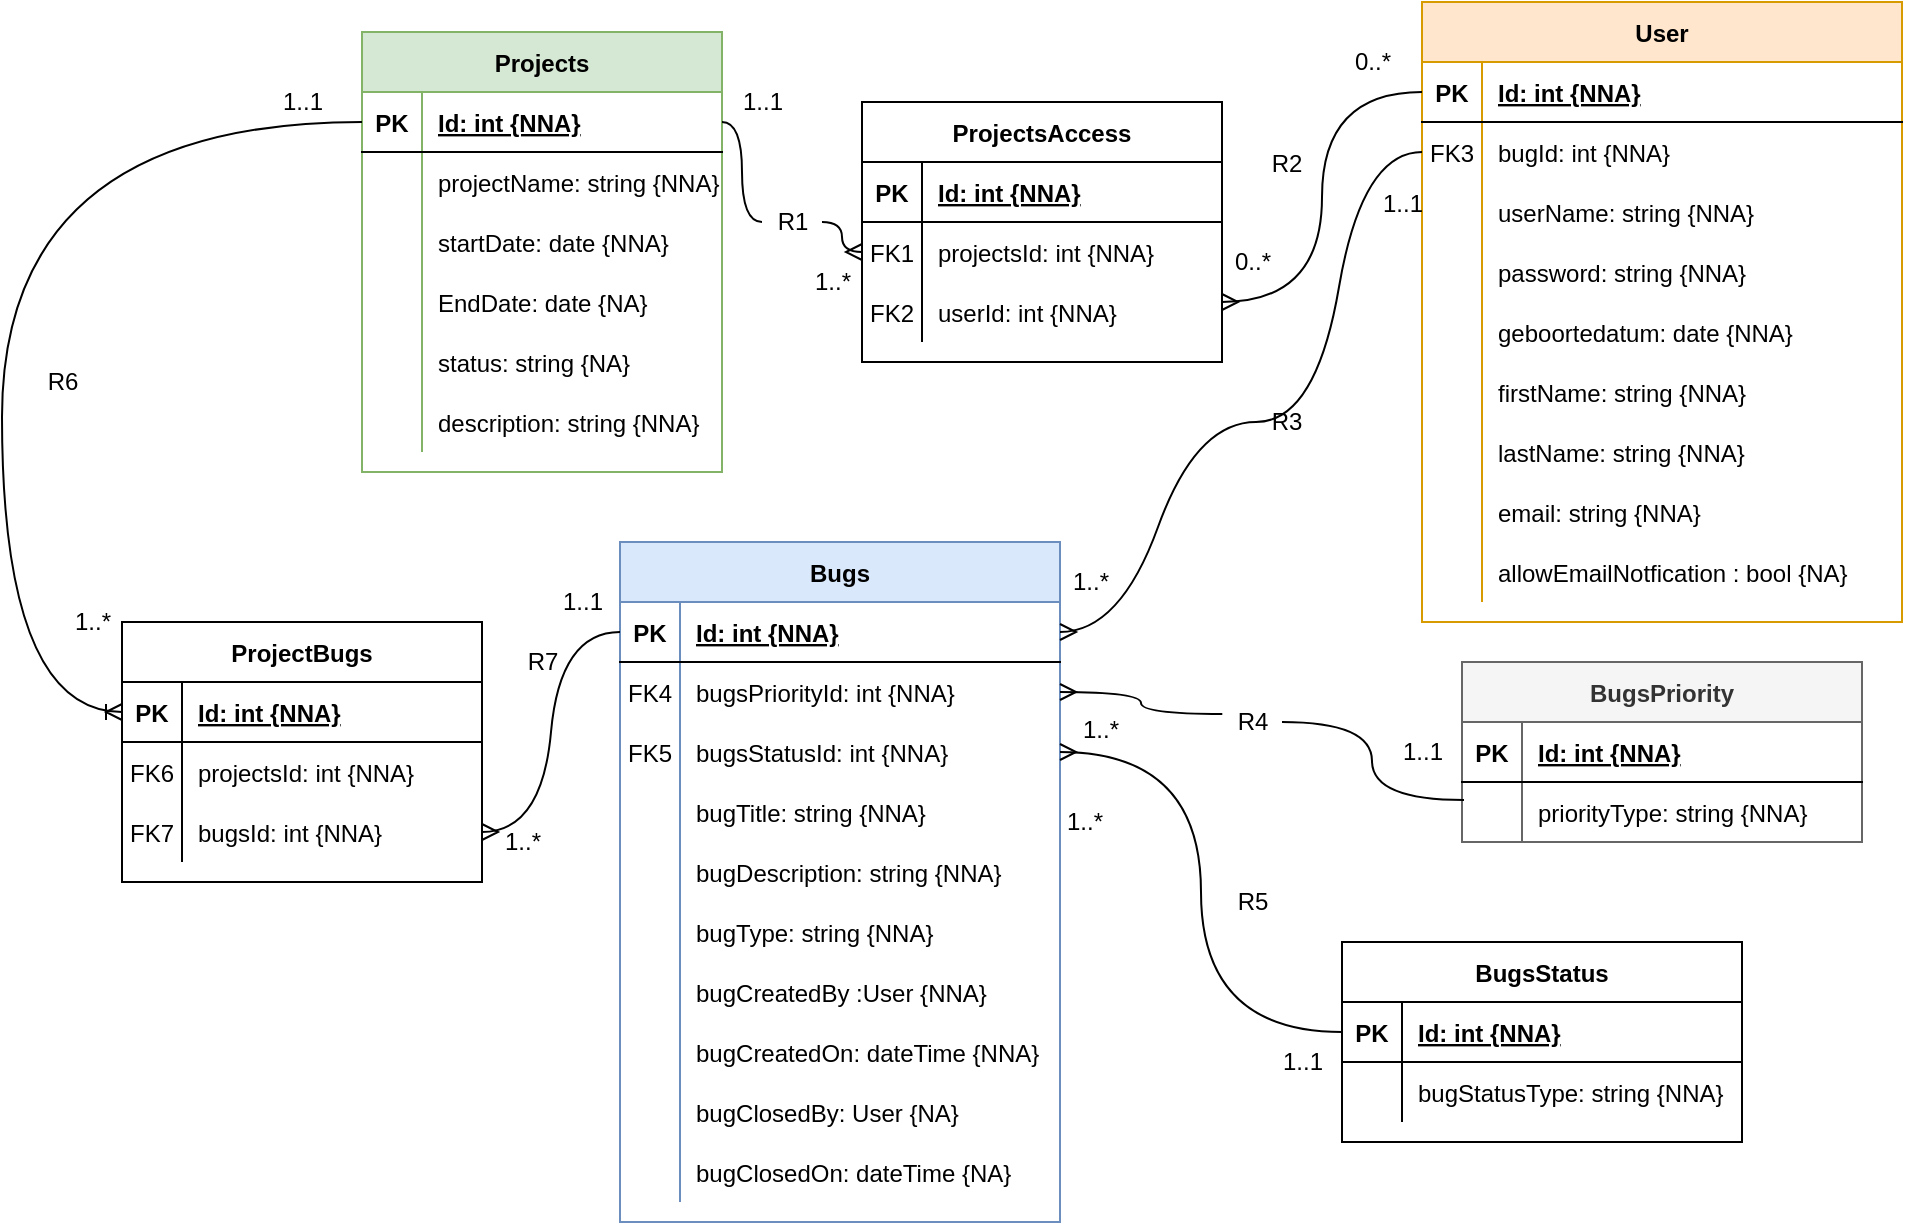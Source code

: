 <mxfile version="15.8.7" type="device"><diagram id="sYrJdFSdRzP28XP1w5QS" name="Page-1"><mxGraphModel dx="1295" dy="350" grid="1" gridSize="10" guides="1" tooltips="1" connect="1" arrows="1" fold="1" page="1" pageScale="1" pageWidth="827" pageHeight="1169" math="0" shadow="0"><root><mxCell id="0"/><mxCell id="1" parent="0"/><mxCell id="Xd3c6VwAZwD3uhumXCJo-1" value="Bugs" style="shape=table;startSize=30;container=1;collapsible=1;childLayout=tableLayout;fixedRows=1;rowLines=0;fontStyle=1;align=center;resizeLast=1;fillColor=#dae8fc;strokeColor=#6c8ebf;" parent="1" vertex="1"><mxGeometry x="159" y="510" width="220" height="340" as="geometry"/></mxCell><mxCell id="Xd3c6VwAZwD3uhumXCJo-2" value="" style="shape=partialRectangle;collapsible=0;dropTarget=0;pointerEvents=0;fillColor=none;top=0;left=0;bottom=1;right=0;points=[[0,0.5],[1,0.5]];portConstraint=eastwest;" parent="Xd3c6VwAZwD3uhumXCJo-1" vertex="1"><mxGeometry y="30" width="220" height="30" as="geometry"/></mxCell><mxCell id="Xd3c6VwAZwD3uhumXCJo-3" value="PK" style="shape=partialRectangle;connectable=0;fillColor=none;top=0;left=0;bottom=0;right=0;fontStyle=1;overflow=hidden;" parent="Xd3c6VwAZwD3uhumXCJo-2" vertex="1"><mxGeometry width="30" height="30" as="geometry"><mxRectangle width="30" height="30" as="alternateBounds"/></mxGeometry></mxCell><mxCell id="Xd3c6VwAZwD3uhumXCJo-4" value="Id: int {NNA}" style="shape=partialRectangle;connectable=0;fillColor=none;top=0;left=0;bottom=0;right=0;align=left;spacingLeft=6;fontStyle=5;overflow=hidden;" parent="Xd3c6VwAZwD3uhumXCJo-2" vertex="1"><mxGeometry x="30" width="190" height="30" as="geometry"><mxRectangle width="190" height="30" as="alternateBounds"/></mxGeometry></mxCell><mxCell id="Xd3c6VwAZwD3uhumXCJo-189" value="" style="shape=partialRectangle;collapsible=0;dropTarget=0;pointerEvents=0;fillColor=none;top=0;left=0;bottom=0;right=0;points=[[0,0.5],[1,0.5]];portConstraint=eastwest;" parent="Xd3c6VwAZwD3uhumXCJo-1" vertex="1"><mxGeometry y="60" width="220" height="30" as="geometry"/></mxCell><mxCell id="Xd3c6VwAZwD3uhumXCJo-190" value="FK4" style="shape=partialRectangle;connectable=0;fillColor=none;top=0;left=0;bottom=0;right=0;fontStyle=0;overflow=hidden;" parent="Xd3c6VwAZwD3uhumXCJo-189" vertex="1"><mxGeometry width="30" height="30" as="geometry"><mxRectangle width="30" height="30" as="alternateBounds"/></mxGeometry></mxCell><mxCell id="Xd3c6VwAZwD3uhumXCJo-191" value="bugsPriorityId: int {NNA}" style="shape=partialRectangle;connectable=0;fillColor=none;top=0;left=0;bottom=0;right=0;align=left;spacingLeft=6;fontStyle=0;overflow=hidden;" parent="Xd3c6VwAZwD3uhumXCJo-189" vertex="1"><mxGeometry x="30" width="190" height="30" as="geometry"><mxRectangle width="190" height="30" as="alternateBounds"/></mxGeometry></mxCell><mxCell id="Xd3c6VwAZwD3uhumXCJo-192" value="" style="shape=partialRectangle;collapsible=0;dropTarget=0;pointerEvents=0;fillColor=none;top=0;left=0;bottom=0;right=0;points=[[0,0.5],[1,0.5]];portConstraint=eastwest;" parent="Xd3c6VwAZwD3uhumXCJo-1" vertex="1"><mxGeometry y="90" width="220" height="30" as="geometry"/></mxCell><mxCell id="Xd3c6VwAZwD3uhumXCJo-193" value="FK5" style="shape=partialRectangle;connectable=0;fillColor=none;top=0;left=0;bottom=0;right=0;fontStyle=0;overflow=hidden;" parent="Xd3c6VwAZwD3uhumXCJo-192" vertex="1"><mxGeometry width="30" height="30" as="geometry"><mxRectangle width="30" height="30" as="alternateBounds"/></mxGeometry></mxCell><mxCell id="Xd3c6VwAZwD3uhumXCJo-194" value="bugsStatusId: int {NNA}" style="shape=partialRectangle;connectable=0;fillColor=none;top=0;left=0;bottom=0;right=0;align=left;spacingLeft=6;fontStyle=0;overflow=hidden;" parent="Xd3c6VwAZwD3uhumXCJo-192" vertex="1"><mxGeometry x="30" width="190" height="30" as="geometry"><mxRectangle width="190" height="30" as="alternateBounds"/></mxGeometry></mxCell><mxCell id="-JBkLrPbCirxYY0DL5yA-2" value="" style="shape=partialRectangle;collapsible=0;dropTarget=0;pointerEvents=0;fillColor=none;top=0;left=0;bottom=0;right=0;points=[[0,0.5],[1,0.5]];portConstraint=eastwest;" parent="Xd3c6VwAZwD3uhumXCJo-1" vertex="1"><mxGeometry y="120" width="220" height="30" as="geometry"/></mxCell><mxCell id="-JBkLrPbCirxYY0DL5yA-3" value="" style="shape=partialRectangle;connectable=0;fillColor=none;top=0;left=0;bottom=0;right=0;editable=1;overflow=hidden;" parent="-JBkLrPbCirxYY0DL5yA-2" vertex="1"><mxGeometry width="30" height="30" as="geometry"><mxRectangle width="30" height="30" as="alternateBounds"/></mxGeometry></mxCell><mxCell id="-JBkLrPbCirxYY0DL5yA-4" value="bugTitle: string {NNA}" style="shape=partialRectangle;connectable=0;fillColor=none;top=0;left=0;bottom=0;right=0;align=left;spacingLeft=6;overflow=hidden;" parent="-JBkLrPbCirxYY0DL5yA-2" vertex="1"><mxGeometry x="30" width="190" height="30" as="geometry"><mxRectangle width="190" height="30" as="alternateBounds"/></mxGeometry></mxCell><mxCell id="Xd3c6VwAZwD3uhumXCJo-137" value="" style="shape=partialRectangle;collapsible=0;dropTarget=0;pointerEvents=0;fillColor=none;top=0;left=0;bottom=0;right=0;points=[[0,0.5],[1,0.5]];portConstraint=eastwest;" parent="Xd3c6VwAZwD3uhumXCJo-1" vertex="1"><mxGeometry y="150" width="220" height="30" as="geometry"/></mxCell><mxCell id="Xd3c6VwAZwD3uhumXCJo-138" value="" style="shape=partialRectangle;connectable=0;fillColor=none;top=0;left=0;bottom=0;right=0;editable=1;overflow=hidden;" parent="Xd3c6VwAZwD3uhumXCJo-137" vertex="1"><mxGeometry width="30" height="30" as="geometry"><mxRectangle width="30" height="30" as="alternateBounds"/></mxGeometry></mxCell><mxCell id="Xd3c6VwAZwD3uhumXCJo-139" value="bugDescription: string {NNA}" style="shape=partialRectangle;connectable=0;fillColor=none;top=0;left=0;bottom=0;right=0;align=left;spacingLeft=6;overflow=hidden;" parent="Xd3c6VwAZwD3uhumXCJo-137" vertex="1"><mxGeometry x="30" width="190" height="30" as="geometry"><mxRectangle width="190" height="30" as="alternateBounds"/></mxGeometry></mxCell><mxCell id="Xd3c6VwAZwD3uhumXCJo-8" value="" style="shape=partialRectangle;collapsible=0;dropTarget=0;pointerEvents=0;fillColor=none;top=0;left=0;bottom=0;right=0;points=[[0,0.5],[1,0.5]];portConstraint=eastwest;" parent="Xd3c6VwAZwD3uhumXCJo-1" vertex="1"><mxGeometry y="180" width="220" height="30" as="geometry"/></mxCell><mxCell id="Xd3c6VwAZwD3uhumXCJo-9" value="" style="shape=partialRectangle;connectable=0;fillColor=none;top=0;left=0;bottom=0;right=0;editable=1;overflow=hidden;" parent="Xd3c6VwAZwD3uhumXCJo-8" vertex="1"><mxGeometry width="30" height="30" as="geometry"><mxRectangle width="30" height="30" as="alternateBounds"/></mxGeometry></mxCell><mxCell id="Xd3c6VwAZwD3uhumXCJo-10" value="bugType: string {NNA}" style="shape=partialRectangle;connectable=0;fillColor=none;top=0;left=0;bottom=0;right=0;align=left;spacingLeft=6;overflow=hidden;" parent="Xd3c6VwAZwD3uhumXCJo-8" vertex="1"><mxGeometry x="30" width="190" height="30" as="geometry"><mxRectangle width="190" height="30" as="alternateBounds"/></mxGeometry></mxCell><mxCell id="Xd3c6VwAZwD3uhumXCJo-11" value="" style="shape=partialRectangle;collapsible=0;dropTarget=0;pointerEvents=0;fillColor=none;top=0;left=0;bottom=0;right=0;points=[[0,0.5],[1,0.5]];portConstraint=eastwest;" parent="Xd3c6VwAZwD3uhumXCJo-1" vertex="1"><mxGeometry y="210" width="220" height="30" as="geometry"/></mxCell><mxCell id="Xd3c6VwAZwD3uhumXCJo-12" value="" style="shape=partialRectangle;connectable=0;fillColor=none;top=0;left=0;bottom=0;right=0;editable=1;overflow=hidden;" parent="Xd3c6VwAZwD3uhumXCJo-11" vertex="1"><mxGeometry width="30" height="30" as="geometry"><mxRectangle width="30" height="30" as="alternateBounds"/></mxGeometry></mxCell><mxCell id="Xd3c6VwAZwD3uhumXCJo-13" value="bugCreatedBy :User {NNA}" style="shape=partialRectangle;connectable=0;fillColor=none;top=0;left=0;bottom=0;right=0;align=left;spacingLeft=6;overflow=hidden;" parent="Xd3c6VwAZwD3uhumXCJo-11" vertex="1"><mxGeometry x="30" width="190" height="30" as="geometry"><mxRectangle width="190" height="30" as="alternateBounds"/></mxGeometry></mxCell><mxCell id="-JBkLrPbCirxYY0DL5yA-50" value="" style="shape=partialRectangle;collapsible=0;dropTarget=0;pointerEvents=0;fillColor=none;top=0;left=0;bottom=0;right=0;points=[[0,0.5],[1,0.5]];portConstraint=eastwest;" parent="Xd3c6VwAZwD3uhumXCJo-1" vertex="1"><mxGeometry y="240" width="220" height="30" as="geometry"/></mxCell><mxCell id="-JBkLrPbCirxYY0DL5yA-51" value="" style="shape=partialRectangle;connectable=0;fillColor=none;top=0;left=0;bottom=0;right=0;editable=1;overflow=hidden;" parent="-JBkLrPbCirxYY0DL5yA-50" vertex="1"><mxGeometry width="30" height="30" as="geometry"><mxRectangle width="30" height="30" as="alternateBounds"/></mxGeometry></mxCell><mxCell id="-JBkLrPbCirxYY0DL5yA-52" value="bugCreatedOn: dateTime {NNA}" style="shape=partialRectangle;connectable=0;fillColor=none;top=0;left=0;bottom=0;right=0;align=left;spacingLeft=6;overflow=hidden;" parent="-JBkLrPbCirxYY0DL5yA-50" vertex="1"><mxGeometry x="30" width="190" height="30" as="geometry"><mxRectangle width="190" height="30" as="alternateBounds"/></mxGeometry></mxCell><mxCell id="Xd3c6VwAZwD3uhumXCJo-33" value="" style="shape=partialRectangle;collapsible=0;dropTarget=0;pointerEvents=0;fillColor=none;top=0;left=0;bottom=0;right=0;points=[[0,0.5],[1,0.5]];portConstraint=eastwest;" parent="Xd3c6VwAZwD3uhumXCJo-1" vertex="1"><mxGeometry y="270" width="220" height="30" as="geometry"/></mxCell><mxCell id="Xd3c6VwAZwD3uhumXCJo-34" value="" style="shape=partialRectangle;connectable=0;fillColor=none;top=0;left=0;bottom=0;right=0;editable=1;overflow=hidden;" parent="Xd3c6VwAZwD3uhumXCJo-33" vertex="1"><mxGeometry width="30" height="30" as="geometry"><mxRectangle width="30" height="30" as="alternateBounds"/></mxGeometry></mxCell><mxCell id="Xd3c6VwAZwD3uhumXCJo-35" value="bugClosedBy: User {NA}" style="shape=partialRectangle;connectable=0;fillColor=none;top=0;left=0;bottom=0;right=0;align=left;spacingLeft=6;overflow=hidden;" parent="Xd3c6VwAZwD3uhumXCJo-33" vertex="1"><mxGeometry x="30" width="190" height="30" as="geometry"><mxRectangle width="190" height="30" as="alternateBounds"/></mxGeometry></mxCell><mxCell id="Xd3c6VwAZwD3uhumXCJo-36" value="" style="shape=partialRectangle;collapsible=0;dropTarget=0;pointerEvents=0;fillColor=none;top=0;left=0;bottom=0;right=0;points=[[0,0.5],[1,0.5]];portConstraint=eastwest;" parent="Xd3c6VwAZwD3uhumXCJo-1" vertex="1"><mxGeometry y="300" width="220" height="30" as="geometry"/></mxCell><mxCell id="Xd3c6VwAZwD3uhumXCJo-37" value="" style="shape=partialRectangle;connectable=0;fillColor=none;top=0;left=0;bottom=0;right=0;editable=1;overflow=hidden;" parent="Xd3c6VwAZwD3uhumXCJo-36" vertex="1"><mxGeometry width="30" height="30" as="geometry"><mxRectangle width="30" height="30" as="alternateBounds"/></mxGeometry></mxCell><mxCell id="Xd3c6VwAZwD3uhumXCJo-38" value="bugClosedOn: dateTime {NA}" style="shape=partialRectangle;connectable=0;fillColor=none;top=0;left=0;bottom=0;right=0;align=left;spacingLeft=6;overflow=hidden;" parent="Xd3c6VwAZwD3uhumXCJo-36" vertex="1"><mxGeometry x="30" width="190" height="30" as="geometry"><mxRectangle width="190" height="30" as="alternateBounds"/></mxGeometry></mxCell><mxCell id="Xd3c6VwAZwD3uhumXCJo-14" value="BugsPriority" style="shape=table;startSize=30;container=1;collapsible=1;childLayout=tableLayout;fixedRows=1;rowLines=0;fontStyle=1;align=center;resizeLast=1;fillColor=#f5f5f5;fontColor=#333333;strokeColor=#666666;" parent="1" vertex="1"><mxGeometry x="580" y="570" width="200" height="90" as="geometry"/></mxCell><mxCell id="Xd3c6VwAZwD3uhumXCJo-15" value="" style="shape=partialRectangle;collapsible=0;dropTarget=0;pointerEvents=0;fillColor=none;top=0;left=0;bottom=1;right=0;points=[[0,0.5],[1,0.5]];portConstraint=eastwest;" parent="Xd3c6VwAZwD3uhumXCJo-14" vertex="1"><mxGeometry y="30" width="200" height="30" as="geometry"/></mxCell><mxCell id="Xd3c6VwAZwD3uhumXCJo-16" value="PK" style="shape=partialRectangle;connectable=0;fillColor=none;top=0;left=0;bottom=0;right=0;fontStyle=1;overflow=hidden;" parent="Xd3c6VwAZwD3uhumXCJo-15" vertex="1"><mxGeometry width="30" height="30" as="geometry"><mxRectangle width="30" height="30" as="alternateBounds"/></mxGeometry></mxCell><mxCell id="Xd3c6VwAZwD3uhumXCJo-17" value="Id: int {NNA}" style="shape=partialRectangle;connectable=0;fillColor=none;top=0;left=0;bottom=0;right=0;align=left;spacingLeft=6;fontStyle=5;overflow=hidden;" parent="Xd3c6VwAZwD3uhumXCJo-15" vertex="1"><mxGeometry x="30" width="170" height="30" as="geometry"><mxRectangle width="170" height="30" as="alternateBounds"/></mxGeometry></mxCell><mxCell id="Xd3c6VwAZwD3uhumXCJo-18" value="" style="shape=partialRectangle;collapsible=0;dropTarget=0;pointerEvents=0;fillColor=none;top=0;left=0;bottom=0;right=0;points=[[0,0.5],[1,0.5]];portConstraint=eastwest;" parent="Xd3c6VwAZwD3uhumXCJo-14" vertex="1"><mxGeometry y="60" width="200" height="30" as="geometry"/></mxCell><mxCell id="Xd3c6VwAZwD3uhumXCJo-19" value="" style="shape=partialRectangle;connectable=0;fillColor=none;top=0;left=0;bottom=0;right=0;editable=1;overflow=hidden;" parent="Xd3c6VwAZwD3uhumXCJo-18" vertex="1"><mxGeometry width="30" height="30" as="geometry"><mxRectangle width="30" height="30" as="alternateBounds"/></mxGeometry></mxCell><mxCell id="Xd3c6VwAZwD3uhumXCJo-20" value="priorityType: string {NNA}" style="shape=partialRectangle;connectable=0;fillColor=none;top=0;left=0;bottom=0;right=0;align=left;spacingLeft=6;overflow=hidden;" parent="Xd3c6VwAZwD3uhumXCJo-18" vertex="1"><mxGeometry x="30" width="170" height="30" as="geometry"><mxRectangle width="170" height="30" as="alternateBounds"/></mxGeometry></mxCell><mxCell id="Xd3c6VwAZwD3uhumXCJo-39" value="Projects" style="shape=table;startSize=30;container=1;collapsible=1;childLayout=tableLayout;fixedRows=1;rowLines=0;fontStyle=1;align=center;resizeLast=1;fillColor=#d5e8d4;strokeColor=#82b366;" parent="1" vertex="1"><mxGeometry x="30" y="255" width="180" height="220" as="geometry"/></mxCell><mxCell id="Xd3c6VwAZwD3uhumXCJo-40" value="" style="shape=partialRectangle;collapsible=0;dropTarget=0;pointerEvents=0;fillColor=none;top=0;left=0;bottom=1;right=0;points=[[0,0.5],[1,0.5]];portConstraint=eastwest;" parent="Xd3c6VwAZwD3uhumXCJo-39" vertex="1"><mxGeometry y="30" width="180" height="30" as="geometry"/></mxCell><mxCell id="Xd3c6VwAZwD3uhumXCJo-41" value="PK" style="shape=partialRectangle;connectable=0;fillColor=none;top=0;left=0;bottom=0;right=0;fontStyle=1;overflow=hidden;" parent="Xd3c6VwAZwD3uhumXCJo-40" vertex="1"><mxGeometry width="30" height="30" as="geometry"><mxRectangle width="30" height="30" as="alternateBounds"/></mxGeometry></mxCell><mxCell id="Xd3c6VwAZwD3uhumXCJo-42" value="Id: int {NNA}" style="shape=partialRectangle;connectable=0;fillColor=none;top=0;left=0;bottom=0;right=0;align=left;spacingLeft=6;fontStyle=5;overflow=hidden;" parent="Xd3c6VwAZwD3uhumXCJo-40" vertex="1"><mxGeometry x="30" width="150" height="30" as="geometry"><mxRectangle width="150" height="30" as="alternateBounds"/></mxGeometry></mxCell><mxCell id="Xd3c6VwAZwD3uhumXCJo-43" value="" style="shape=partialRectangle;collapsible=0;dropTarget=0;pointerEvents=0;fillColor=none;top=0;left=0;bottom=0;right=0;points=[[0,0.5],[1,0.5]];portConstraint=eastwest;" parent="Xd3c6VwAZwD3uhumXCJo-39" vertex="1"><mxGeometry y="60" width="180" height="30" as="geometry"/></mxCell><mxCell id="Xd3c6VwAZwD3uhumXCJo-44" value="" style="shape=partialRectangle;connectable=0;fillColor=none;top=0;left=0;bottom=0;right=0;editable=1;overflow=hidden;" parent="Xd3c6VwAZwD3uhumXCJo-43" vertex="1"><mxGeometry width="30" height="30" as="geometry"><mxRectangle width="30" height="30" as="alternateBounds"/></mxGeometry></mxCell><mxCell id="Xd3c6VwAZwD3uhumXCJo-45" value="projectName: string {NNA}" style="shape=partialRectangle;connectable=0;fillColor=none;top=0;left=0;bottom=0;right=0;align=left;spacingLeft=6;overflow=hidden;" parent="Xd3c6VwAZwD3uhumXCJo-43" vertex="1"><mxGeometry x="30" width="150" height="30" as="geometry"><mxRectangle width="150" height="30" as="alternateBounds"/></mxGeometry></mxCell><mxCell id="Xd3c6VwAZwD3uhumXCJo-46" value="" style="shape=partialRectangle;collapsible=0;dropTarget=0;pointerEvents=0;fillColor=none;top=0;left=0;bottom=0;right=0;points=[[0,0.5],[1,0.5]];portConstraint=eastwest;" parent="Xd3c6VwAZwD3uhumXCJo-39" vertex="1"><mxGeometry y="90" width="180" height="30" as="geometry"/></mxCell><mxCell id="Xd3c6VwAZwD3uhumXCJo-47" value="" style="shape=partialRectangle;connectable=0;fillColor=none;top=0;left=0;bottom=0;right=0;editable=1;overflow=hidden;" parent="Xd3c6VwAZwD3uhumXCJo-46" vertex="1"><mxGeometry width="30" height="30" as="geometry"><mxRectangle width="30" height="30" as="alternateBounds"/></mxGeometry></mxCell><mxCell id="Xd3c6VwAZwD3uhumXCJo-48" value="startDate: date {NNA}" style="shape=partialRectangle;connectable=0;fillColor=none;top=0;left=0;bottom=0;right=0;align=left;spacingLeft=6;overflow=hidden;" parent="Xd3c6VwAZwD3uhumXCJo-46" vertex="1"><mxGeometry x="30" width="150" height="30" as="geometry"><mxRectangle width="150" height="30" as="alternateBounds"/></mxGeometry></mxCell><mxCell id="Xd3c6VwAZwD3uhumXCJo-49" value="" style="shape=partialRectangle;collapsible=0;dropTarget=0;pointerEvents=0;fillColor=none;top=0;left=0;bottom=0;right=0;points=[[0,0.5],[1,0.5]];portConstraint=eastwest;" parent="Xd3c6VwAZwD3uhumXCJo-39" vertex="1"><mxGeometry y="120" width="180" height="30" as="geometry"/></mxCell><mxCell id="Xd3c6VwAZwD3uhumXCJo-50" value="" style="shape=partialRectangle;connectable=0;fillColor=none;top=0;left=0;bottom=0;right=0;editable=1;overflow=hidden;" parent="Xd3c6VwAZwD3uhumXCJo-49" vertex="1"><mxGeometry width="30" height="30" as="geometry"><mxRectangle width="30" height="30" as="alternateBounds"/></mxGeometry></mxCell><mxCell id="Xd3c6VwAZwD3uhumXCJo-51" value="EndDate: date {NA}" style="shape=partialRectangle;connectable=0;fillColor=none;top=0;left=0;bottom=0;right=0;align=left;spacingLeft=6;overflow=hidden;" parent="Xd3c6VwAZwD3uhumXCJo-49" vertex="1"><mxGeometry x="30" width="150" height="30" as="geometry"><mxRectangle width="150" height="30" as="alternateBounds"/></mxGeometry></mxCell><mxCell id="Xd3c6VwAZwD3uhumXCJo-52" value="" style="shape=partialRectangle;collapsible=0;dropTarget=0;pointerEvents=0;fillColor=none;top=0;left=0;bottom=0;right=0;points=[[0,0.5],[1,0.5]];portConstraint=eastwest;" parent="Xd3c6VwAZwD3uhumXCJo-39" vertex="1"><mxGeometry y="150" width="180" height="30" as="geometry"/></mxCell><mxCell id="Xd3c6VwAZwD3uhumXCJo-53" value="" style="shape=partialRectangle;connectable=0;fillColor=none;top=0;left=0;bottom=0;right=0;editable=1;overflow=hidden;" parent="Xd3c6VwAZwD3uhumXCJo-52" vertex="1"><mxGeometry width="30" height="30" as="geometry"><mxRectangle width="30" height="30" as="alternateBounds"/></mxGeometry></mxCell><mxCell id="Xd3c6VwAZwD3uhumXCJo-54" value="status: string {NA}" style="shape=partialRectangle;connectable=0;fillColor=none;top=0;left=0;bottom=0;right=0;align=left;spacingLeft=6;overflow=hidden;" parent="Xd3c6VwAZwD3uhumXCJo-52" vertex="1"><mxGeometry x="30" width="150" height="30" as="geometry"><mxRectangle width="150" height="30" as="alternateBounds"/></mxGeometry></mxCell><mxCell id="Xd3c6VwAZwD3uhumXCJo-55" value="" style="shape=partialRectangle;collapsible=0;dropTarget=0;pointerEvents=0;fillColor=none;top=0;left=0;bottom=0;right=0;points=[[0,0.5],[1,0.5]];portConstraint=eastwest;" parent="Xd3c6VwAZwD3uhumXCJo-39" vertex="1"><mxGeometry y="180" width="180" height="30" as="geometry"/></mxCell><mxCell id="Xd3c6VwAZwD3uhumXCJo-56" value="" style="shape=partialRectangle;connectable=0;fillColor=none;top=0;left=0;bottom=0;right=0;editable=1;overflow=hidden;" parent="Xd3c6VwAZwD3uhumXCJo-55" vertex="1"><mxGeometry width="30" height="30" as="geometry"><mxRectangle width="30" height="30" as="alternateBounds"/></mxGeometry></mxCell><mxCell id="Xd3c6VwAZwD3uhumXCJo-57" value="description: string {NNA}" style="shape=partialRectangle;connectable=0;fillColor=none;top=0;left=0;bottom=0;right=0;align=left;spacingLeft=6;overflow=hidden;" parent="Xd3c6VwAZwD3uhumXCJo-55" vertex="1"><mxGeometry x="30" width="150" height="30" as="geometry"><mxRectangle width="150" height="30" as="alternateBounds"/></mxGeometry></mxCell><mxCell id="Xd3c6VwAZwD3uhumXCJo-64" value="User" style="shape=table;startSize=30;container=1;collapsible=1;childLayout=tableLayout;fixedRows=1;rowLines=0;fontStyle=1;align=center;resizeLast=1;fillColor=#ffe6cc;strokeColor=#d79b00;" parent="1" vertex="1"><mxGeometry x="560" y="240" width="240" height="310" as="geometry"/></mxCell><mxCell id="Xd3c6VwAZwD3uhumXCJo-65" value="" style="shape=partialRectangle;collapsible=0;dropTarget=0;pointerEvents=0;fillColor=none;top=0;left=0;bottom=1;right=0;points=[[0,0.5],[1,0.5]];portConstraint=eastwest;" parent="Xd3c6VwAZwD3uhumXCJo-64" vertex="1"><mxGeometry y="30" width="240" height="30" as="geometry"/></mxCell><mxCell id="Xd3c6VwAZwD3uhumXCJo-66" value="PK" style="shape=partialRectangle;connectable=0;fillColor=none;top=0;left=0;bottom=0;right=0;fontStyle=1;overflow=hidden;" parent="Xd3c6VwAZwD3uhumXCJo-65" vertex="1"><mxGeometry width="30" height="30" as="geometry"><mxRectangle width="30" height="30" as="alternateBounds"/></mxGeometry></mxCell><mxCell id="Xd3c6VwAZwD3uhumXCJo-67" value="Id: int {NNA}" style="shape=partialRectangle;connectable=0;fillColor=none;top=0;left=0;bottom=0;right=0;align=left;spacingLeft=6;fontStyle=5;overflow=hidden;" parent="Xd3c6VwAZwD3uhumXCJo-65" vertex="1"><mxGeometry x="30" width="210" height="30" as="geometry"><mxRectangle width="210" height="30" as="alternateBounds"/></mxGeometry></mxCell><mxCell id="-JBkLrPbCirxYY0DL5yA-9" value="" style="shape=partialRectangle;collapsible=0;dropTarget=0;pointerEvents=0;fillColor=none;top=0;left=0;bottom=0;right=0;points=[[0,0.5],[1,0.5]];portConstraint=eastwest;" parent="Xd3c6VwAZwD3uhumXCJo-64" vertex="1"><mxGeometry y="60" width="240" height="30" as="geometry"/></mxCell><mxCell id="-JBkLrPbCirxYY0DL5yA-10" value="FK3" style="shape=partialRectangle;connectable=0;fillColor=none;top=0;left=0;bottom=0;right=0;fontStyle=0;overflow=hidden;" parent="-JBkLrPbCirxYY0DL5yA-9" vertex="1"><mxGeometry width="30" height="30" as="geometry"><mxRectangle width="30" height="30" as="alternateBounds"/></mxGeometry></mxCell><mxCell id="-JBkLrPbCirxYY0DL5yA-11" value="bugId: int {NNA}" style="shape=partialRectangle;connectable=0;fillColor=none;top=0;left=0;bottom=0;right=0;align=left;spacingLeft=6;fontStyle=0;overflow=hidden;" parent="-JBkLrPbCirxYY0DL5yA-9" vertex="1"><mxGeometry x="30" width="210" height="30" as="geometry"><mxRectangle width="210" height="30" as="alternateBounds"/></mxGeometry></mxCell><mxCell id="Xd3c6VwAZwD3uhumXCJo-68" value="" style="shape=partialRectangle;collapsible=0;dropTarget=0;pointerEvents=0;fillColor=none;top=0;left=0;bottom=0;right=0;points=[[0,0.5],[1,0.5]];portConstraint=eastwest;" parent="Xd3c6VwAZwD3uhumXCJo-64" vertex="1"><mxGeometry y="90" width="240" height="30" as="geometry"/></mxCell><mxCell id="Xd3c6VwAZwD3uhumXCJo-69" value="" style="shape=partialRectangle;connectable=0;fillColor=none;top=0;left=0;bottom=0;right=0;editable=1;overflow=hidden;" parent="Xd3c6VwAZwD3uhumXCJo-68" vertex="1"><mxGeometry width="30" height="30" as="geometry"><mxRectangle width="30" height="30" as="alternateBounds"/></mxGeometry></mxCell><mxCell id="Xd3c6VwAZwD3uhumXCJo-70" value="userName: string {NNA}" style="shape=partialRectangle;connectable=0;fillColor=none;top=0;left=0;bottom=0;right=0;align=left;spacingLeft=6;overflow=hidden;" parent="Xd3c6VwAZwD3uhumXCJo-68" vertex="1"><mxGeometry x="30" width="210" height="30" as="geometry"><mxRectangle width="210" height="30" as="alternateBounds"/></mxGeometry></mxCell><mxCell id="Xd3c6VwAZwD3uhumXCJo-71" value="" style="shape=partialRectangle;collapsible=0;dropTarget=0;pointerEvents=0;fillColor=none;top=0;left=0;bottom=0;right=0;points=[[0,0.5],[1,0.5]];portConstraint=eastwest;" parent="Xd3c6VwAZwD3uhumXCJo-64" vertex="1"><mxGeometry y="120" width="240" height="30" as="geometry"/></mxCell><mxCell id="Xd3c6VwAZwD3uhumXCJo-72" value="" style="shape=partialRectangle;connectable=0;fillColor=none;top=0;left=0;bottom=0;right=0;editable=1;overflow=hidden;" parent="Xd3c6VwAZwD3uhumXCJo-71" vertex="1"><mxGeometry width="30" height="30" as="geometry"><mxRectangle width="30" height="30" as="alternateBounds"/></mxGeometry></mxCell><mxCell id="Xd3c6VwAZwD3uhumXCJo-73" value="password: string {NNA}" style="shape=partialRectangle;connectable=0;fillColor=none;top=0;left=0;bottom=0;right=0;align=left;spacingLeft=6;overflow=hidden;" parent="Xd3c6VwAZwD3uhumXCJo-71" vertex="1"><mxGeometry x="30" width="210" height="30" as="geometry"><mxRectangle width="210" height="30" as="alternateBounds"/></mxGeometry></mxCell><mxCell id="-JBkLrPbCirxYY0DL5yA-46" value="" style="shape=partialRectangle;collapsible=0;dropTarget=0;pointerEvents=0;fillColor=none;top=0;left=0;bottom=0;right=0;points=[[0,0.5],[1,0.5]];portConstraint=eastwest;" parent="Xd3c6VwAZwD3uhumXCJo-64" vertex="1"><mxGeometry y="150" width="240" height="30" as="geometry"/></mxCell><mxCell id="-JBkLrPbCirxYY0DL5yA-47" value="" style="shape=partialRectangle;connectable=0;fillColor=none;top=0;left=0;bottom=0;right=0;editable=1;overflow=hidden;" parent="-JBkLrPbCirxYY0DL5yA-46" vertex="1"><mxGeometry width="30" height="30" as="geometry"><mxRectangle width="30" height="30" as="alternateBounds"/></mxGeometry></mxCell><mxCell id="-JBkLrPbCirxYY0DL5yA-48" value="geboortedatum: date {NNA}" style="shape=partialRectangle;connectable=0;fillColor=none;top=0;left=0;bottom=0;right=0;align=left;spacingLeft=6;overflow=hidden;" parent="-JBkLrPbCirxYY0DL5yA-46" vertex="1"><mxGeometry x="30" width="210" height="30" as="geometry"><mxRectangle width="210" height="30" as="alternateBounds"/></mxGeometry></mxCell><mxCell id="Xd3c6VwAZwD3uhumXCJo-74" value="" style="shape=partialRectangle;collapsible=0;dropTarget=0;pointerEvents=0;fillColor=none;top=0;left=0;bottom=0;right=0;points=[[0,0.5],[1,0.5]];portConstraint=eastwest;" parent="Xd3c6VwAZwD3uhumXCJo-64" vertex="1"><mxGeometry y="180" width="240" height="30" as="geometry"/></mxCell><mxCell id="Xd3c6VwAZwD3uhumXCJo-75" value="" style="shape=partialRectangle;connectable=0;fillColor=none;top=0;left=0;bottom=0;right=0;editable=1;overflow=hidden;" parent="Xd3c6VwAZwD3uhumXCJo-74" vertex="1"><mxGeometry width="30" height="30" as="geometry"><mxRectangle width="30" height="30" as="alternateBounds"/></mxGeometry></mxCell><mxCell id="Xd3c6VwAZwD3uhumXCJo-76" value="firstName: string {NNA}" style="shape=partialRectangle;connectable=0;fillColor=none;top=0;left=0;bottom=0;right=0;align=left;spacingLeft=6;overflow=hidden;" parent="Xd3c6VwAZwD3uhumXCJo-74" vertex="1"><mxGeometry x="30" width="210" height="30" as="geometry"><mxRectangle width="210" height="30" as="alternateBounds"/></mxGeometry></mxCell><mxCell id="Xd3c6VwAZwD3uhumXCJo-77" value="" style="shape=partialRectangle;collapsible=0;dropTarget=0;pointerEvents=0;fillColor=none;top=0;left=0;bottom=0;right=0;points=[[0,0.5],[1,0.5]];portConstraint=eastwest;" parent="Xd3c6VwAZwD3uhumXCJo-64" vertex="1"><mxGeometry y="210" width="240" height="30" as="geometry"/></mxCell><mxCell id="Xd3c6VwAZwD3uhumXCJo-78" value="" style="shape=partialRectangle;connectable=0;fillColor=none;top=0;left=0;bottom=0;right=0;editable=1;overflow=hidden;" parent="Xd3c6VwAZwD3uhumXCJo-77" vertex="1"><mxGeometry width="30" height="30" as="geometry"><mxRectangle width="30" height="30" as="alternateBounds"/></mxGeometry></mxCell><mxCell id="Xd3c6VwAZwD3uhumXCJo-79" value="lastName: string {NNA}" style="shape=partialRectangle;connectable=0;fillColor=none;top=0;left=0;bottom=0;right=0;align=left;spacingLeft=6;overflow=hidden;" parent="Xd3c6VwAZwD3uhumXCJo-77" vertex="1"><mxGeometry x="30" width="210" height="30" as="geometry"><mxRectangle width="210" height="30" as="alternateBounds"/></mxGeometry></mxCell><mxCell id="Xd3c6VwAZwD3uhumXCJo-89" value="" style="shape=partialRectangle;collapsible=0;dropTarget=0;pointerEvents=0;fillColor=none;top=0;left=0;bottom=0;right=0;points=[[0,0.5],[1,0.5]];portConstraint=eastwest;" parent="Xd3c6VwAZwD3uhumXCJo-64" vertex="1"><mxGeometry y="240" width="240" height="30" as="geometry"/></mxCell><mxCell id="Xd3c6VwAZwD3uhumXCJo-90" value="" style="shape=partialRectangle;connectable=0;fillColor=none;top=0;left=0;bottom=0;right=0;editable=1;overflow=hidden;" parent="Xd3c6VwAZwD3uhumXCJo-89" vertex="1"><mxGeometry width="30" height="30" as="geometry"><mxRectangle width="30" height="30" as="alternateBounds"/></mxGeometry></mxCell><mxCell id="Xd3c6VwAZwD3uhumXCJo-91" value="email: string {NNA}" style="shape=partialRectangle;connectable=0;fillColor=none;top=0;left=0;bottom=0;right=0;align=left;spacingLeft=6;overflow=hidden;" parent="Xd3c6VwAZwD3uhumXCJo-89" vertex="1"><mxGeometry x="30" width="210" height="30" as="geometry"><mxRectangle width="210" height="30" as="alternateBounds"/></mxGeometry></mxCell><mxCell id="Xd3c6VwAZwD3uhumXCJo-186" value="" style="shape=partialRectangle;collapsible=0;dropTarget=0;pointerEvents=0;fillColor=none;top=0;left=0;bottom=0;right=0;points=[[0,0.5],[1,0.5]];portConstraint=eastwest;" parent="Xd3c6VwAZwD3uhumXCJo-64" vertex="1"><mxGeometry y="270" width="240" height="30" as="geometry"/></mxCell><mxCell id="Xd3c6VwAZwD3uhumXCJo-187" value="" style="shape=partialRectangle;connectable=0;fillColor=none;top=0;left=0;bottom=0;right=0;editable=1;overflow=hidden;" parent="Xd3c6VwAZwD3uhumXCJo-186" vertex="1"><mxGeometry width="30" height="30" as="geometry"><mxRectangle width="30" height="30" as="alternateBounds"/></mxGeometry></mxCell><mxCell id="Xd3c6VwAZwD3uhumXCJo-188" value="allowEmailNotfication : bool {NA}" style="shape=partialRectangle;connectable=0;fillColor=none;top=0;left=0;bottom=0;right=0;align=left;spacingLeft=6;overflow=hidden;" parent="Xd3c6VwAZwD3uhumXCJo-186" vertex="1"><mxGeometry x="30" width="210" height="30" as="geometry"><mxRectangle width="210" height="30" as="alternateBounds"/></mxGeometry></mxCell><mxCell id="Xd3c6VwAZwD3uhumXCJo-153" value="BugsStatus" style="shape=table;startSize=30;container=1;collapsible=1;childLayout=tableLayout;fixedRows=1;rowLines=0;fontStyle=1;align=center;resizeLast=1;" parent="1" vertex="1"><mxGeometry x="520" y="710" width="200" height="100" as="geometry"/></mxCell><mxCell id="Xd3c6VwAZwD3uhumXCJo-154" value="" style="shape=partialRectangle;collapsible=0;dropTarget=0;pointerEvents=0;fillColor=none;top=0;left=0;bottom=1;right=0;points=[[0,0.5],[1,0.5]];portConstraint=eastwest;" parent="Xd3c6VwAZwD3uhumXCJo-153" vertex="1"><mxGeometry y="30" width="200" height="30" as="geometry"/></mxCell><mxCell id="Xd3c6VwAZwD3uhumXCJo-155" value="PK" style="shape=partialRectangle;connectable=0;fillColor=none;top=0;left=0;bottom=0;right=0;fontStyle=1;overflow=hidden;" parent="Xd3c6VwAZwD3uhumXCJo-154" vertex="1"><mxGeometry width="30" height="30" as="geometry"><mxRectangle width="30" height="30" as="alternateBounds"/></mxGeometry></mxCell><mxCell id="Xd3c6VwAZwD3uhumXCJo-156" value="Id: int {NNA}" style="shape=partialRectangle;connectable=0;fillColor=none;top=0;left=0;bottom=0;right=0;align=left;spacingLeft=6;fontStyle=5;overflow=hidden;" parent="Xd3c6VwAZwD3uhumXCJo-154" vertex="1"><mxGeometry x="30" width="170" height="30" as="geometry"><mxRectangle width="170" height="30" as="alternateBounds"/></mxGeometry></mxCell><mxCell id="Xd3c6VwAZwD3uhumXCJo-157" value="" style="shape=partialRectangle;collapsible=0;dropTarget=0;pointerEvents=0;fillColor=none;top=0;left=0;bottom=0;right=0;points=[[0,0.5],[1,0.5]];portConstraint=eastwest;" parent="Xd3c6VwAZwD3uhumXCJo-153" vertex="1"><mxGeometry y="60" width="200" height="30" as="geometry"/></mxCell><mxCell id="Xd3c6VwAZwD3uhumXCJo-158" value="" style="shape=partialRectangle;connectable=0;fillColor=none;top=0;left=0;bottom=0;right=0;editable=1;overflow=hidden;" parent="Xd3c6VwAZwD3uhumXCJo-157" vertex="1"><mxGeometry width="30" height="30" as="geometry"><mxRectangle width="30" height="30" as="alternateBounds"/></mxGeometry></mxCell><mxCell id="Xd3c6VwAZwD3uhumXCJo-159" value="bugStatusType: string {NNA}" style="shape=partialRectangle;connectable=0;fillColor=none;top=0;left=0;bottom=0;right=0;align=left;spacingLeft=6;overflow=hidden;" parent="Xd3c6VwAZwD3uhumXCJo-157" vertex="1"><mxGeometry x="30" width="170" height="30" as="geometry"><mxRectangle width="170" height="30" as="alternateBounds"/></mxGeometry></mxCell><mxCell id="Xd3c6VwAZwD3uhumXCJo-167" value="ProjectsAccess" style="shape=table;startSize=30;container=1;collapsible=1;childLayout=tableLayout;fixedRows=1;rowLines=0;fontStyle=1;align=center;resizeLast=1;" parent="1" vertex="1"><mxGeometry x="280" y="290" width="180" height="130" as="geometry"/></mxCell><mxCell id="Xd3c6VwAZwD3uhumXCJo-168" value="" style="shape=partialRectangle;collapsible=0;dropTarget=0;pointerEvents=0;fillColor=none;top=0;left=0;bottom=1;right=0;points=[[0,0.5],[1,0.5]];portConstraint=eastwest;" parent="Xd3c6VwAZwD3uhumXCJo-167" vertex="1"><mxGeometry y="30" width="180" height="30" as="geometry"/></mxCell><mxCell id="Xd3c6VwAZwD3uhumXCJo-169" value="PK" style="shape=partialRectangle;connectable=0;fillColor=none;top=0;left=0;bottom=0;right=0;fontStyle=1;overflow=hidden;" parent="Xd3c6VwAZwD3uhumXCJo-168" vertex="1"><mxGeometry width="30" height="30" as="geometry"><mxRectangle width="30" height="30" as="alternateBounds"/></mxGeometry></mxCell><mxCell id="Xd3c6VwAZwD3uhumXCJo-170" value="Id: int {NNA}" style="shape=partialRectangle;connectable=0;fillColor=none;top=0;left=0;bottom=0;right=0;align=left;spacingLeft=6;fontStyle=5;overflow=hidden;" parent="Xd3c6VwAZwD3uhumXCJo-168" vertex="1"><mxGeometry x="30" width="150" height="30" as="geometry"><mxRectangle width="150" height="30" as="alternateBounds"/></mxGeometry></mxCell><mxCell id="Xd3c6VwAZwD3uhumXCJo-171" value="" style="shape=partialRectangle;collapsible=0;dropTarget=0;pointerEvents=0;fillColor=none;top=0;left=0;bottom=0;right=0;points=[[0,0.5],[1,0.5]];portConstraint=eastwest;" parent="Xd3c6VwAZwD3uhumXCJo-167" vertex="1"><mxGeometry y="60" width="180" height="30" as="geometry"/></mxCell><mxCell id="Xd3c6VwAZwD3uhumXCJo-172" value="FK1" style="shape=partialRectangle;connectable=0;fillColor=none;top=0;left=0;bottom=0;right=0;editable=1;overflow=hidden;" parent="Xd3c6VwAZwD3uhumXCJo-171" vertex="1"><mxGeometry width="30" height="30" as="geometry"><mxRectangle width="30" height="30" as="alternateBounds"/></mxGeometry></mxCell><mxCell id="Xd3c6VwAZwD3uhumXCJo-173" value="projectsId: int {NNA}" style="shape=partialRectangle;connectable=0;fillColor=none;top=0;left=0;bottom=0;right=0;align=left;spacingLeft=6;overflow=hidden;" parent="Xd3c6VwAZwD3uhumXCJo-171" vertex="1"><mxGeometry x="30" width="150" height="30" as="geometry"><mxRectangle width="150" height="30" as="alternateBounds"/></mxGeometry></mxCell><mxCell id="Xd3c6VwAZwD3uhumXCJo-174" value="" style="shape=partialRectangle;collapsible=0;dropTarget=0;pointerEvents=0;fillColor=none;top=0;left=0;bottom=0;right=0;points=[[0,0.5],[1,0.5]];portConstraint=eastwest;" parent="Xd3c6VwAZwD3uhumXCJo-167" vertex="1"><mxGeometry y="90" width="180" height="30" as="geometry"/></mxCell><mxCell id="Xd3c6VwAZwD3uhumXCJo-175" value="FK2" style="shape=partialRectangle;connectable=0;fillColor=none;top=0;left=0;bottom=0;right=0;editable=1;overflow=hidden;" parent="Xd3c6VwAZwD3uhumXCJo-174" vertex="1"><mxGeometry width="30" height="30" as="geometry"><mxRectangle width="30" height="30" as="alternateBounds"/></mxGeometry></mxCell><mxCell id="Xd3c6VwAZwD3uhumXCJo-176" value="userId: int {NNA}" style="shape=partialRectangle;connectable=0;fillColor=none;top=0;left=0;bottom=0;right=0;align=left;spacingLeft=6;overflow=hidden;" parent="Xd3c6VwAZwD3uhumXCJo-174" vertex="1"><mxGeometry x="30" width="150" height="30" as="geometry"><mxRectangle width="150" height="30" as="alternateBounds"/></mxGeometry></mxCell><mxCell id="-JBkLrPbCirxYY0DL5yA-5" value="" style="edgeStyle=orthogonalEdgeStyle;fontSize=12;html=1;endArrow=ERmany;rounded=0;entryX=0;entryY=0.5;entryDx=0;entryDy=0;exitX=1;exitY=0.5;exitDx=0;exitDy=0;curved=1;startArrow=none;" parent="1" source="-JBkLrPbCirxYY0DL5yA-19" target="Xd3c6VwAZwD3uhumXCJo-171" edge="1"><mxGeometry width="100" height="100" relative="1" as="geometry"><mxPoint x="360" y="540" as="sourcePoint"/><mxPoint x="460" y="440" as="targetPoint"/></mxGeometry></mxCell><mxCell id="-JBkLrPbCirxYY0DL5yA-6" value="" style="edgeStyle=orthogonalEdgeStyle;fontSize=12;html=1;endArrow=ERmany;rounded=0;exitX=0;exitY=0.5;exitDx=0;exitDy=0;curved=1;" parent="1" source="Xd3c6VwAZwD3uhumXCJo-65" edge="1"><mxGeometry width="100" height="100" relative="1" as="geometry"><mxPoint x="360" y="540" as="sourcePoint"/><mxPoint x="460" y="390" as="targetPoint"/><Array as="points"><mxPoint x="510" y="285"/><mxPoint x="510" y="390"/></Array></mxGeometry></mxCell><mxCell id="-JBkLrPbCirxYY0DL5yA-7" value="" style="fontSize=12;html=1;endArrow=ERmany;rounded=0;entryX=1;entryY=0.5;entryDx=0;entryDy=0;exitX=0.005;exitY=0.3;exitDx=0;exitDy=0;exitPerimeter=0;edgeStyle=orthogonalEdgeStyle;curved=1;startArrow=none;" parent="1" source="-JBkLrPbCirxYY0DL5yA-49" target="Xd3c6VwAZwD3uhumXCJo-189" edge="1"><mxGeometry width="100" height="100" relative="1" as="geometry"><mxPoint x="360" y="700" as="sourcePoint"/><mxPoint x="460" y="600" as="targetPoint"/></mxGeometry></mxCell><mxCell id="-JBkLrPbCirxYY0DL5yA-15" value="1..*" style="text;html=1;align=center;verticalAlign=middle;resizable=0;points=[];autosize=1;strokeColor=none;fillColor=none;" parent="1" vertex="1"><mxGeometry x="250" y="370" width="30" height="20" as="geometry"/></mxCell><mxCell id="-JBkLrPbCirxYY0DL5yA-16" value="1..1" style="text;html=1;align=center;verticalAlign=middle;resizable=0;points=[];autosize=1;strokeColor=none;fillColor=none;" parent="1" vertex="1"><mxGeometry x="210" y="280" width="40" height="20" as="geometry"/></mxCell><mxCell id="-JBkLrPbCirxYY0DL5yA-17" value="0..*" style="text;html=1;align=center;verticalAlign=middle;resizable=0;points=[];autosize=1;strokeColor=none;fillColor=none;" parent="1" vertex="1"><mxGeometry x="520" y="260" width="30" height="20" as="geometry"/></mxCell><mxCell id="-JBkLrPbCirxYY0DL5yA-18" value="0..*" style="text;html=1;align=center;verticalAlign=middle;resizable=0;points=[];autosize=1;strokeColor=none;fillColor=none;" parent="1" vertex="1"><mxGeometry x="460" y="360" width="30" height="20" as="geometry"/></mxCell><mxCell id="-JBkLrPbCirxYY0DL5yA-19" value="R1" style="text;html=1;align=center;verticalAlign=middle;resizable=0;points=[];autosize=1;strokeColor=none;fillColor=none;" parent="1" vertex="1"><mxGeometry x="230" y="340" width="30" height="20" as="geometry"/></mxCell><mxCell id="-JBkLrPbCirxYY0DL5yA-20" value="" style="edgeStyle=orthogonalEdgeStyle;fontSize=12;html=1;endArrow=none;rounded=0;entryX=0;entryY=0.5;entryDx=0;entryDy=0;exitX=1;exitY=0.5;exitDx=0;exitDy=0;curved=1;" parent="1" source="Xd3c6VwAZwD3uhumXCJo-40" target="-JBkLrPbCirxYY0DL5yA-19" edge="1"><mxGeometry width="100" height="100" relative="1" as="geometry"><mxPoint x="210" y="300" as="sourcePoint"/><mxPoint x="280" y="365" as="targetPoint"/></mxGeometry></mxCell><mxCell id="-JBkLrPbCirxYY0DL5yA-21" value="R2" style="text;html=1;align=center;verticalAlign=middle;resizable=0;points=[];autosize=1;strokeColor=none;fillColor=none;" parent="1" vertex="1"><mxGeometry x="477" y="311" width="30" height="20" as="geometry"/></mxCell><mxCell id="-JBkLrPbCirxYY0DL5yA-27" value="1..*" style="text;html=1;align=center;verticalAlign=middle;resizable=0;points=[];autosize=1;strokeColor=none;fillColor=none;" parent="1" vertex="1"><mxGeometry x="379" y="520" width="30" height="20" as="geometry"/></mxCell><mxCell id="-JBkLrPbCirxYY0DL5yA-28" value="1..1" style="text;html=1;align=center;verticalAlign=middle;resizable=0;points=[];autosize=1;strokeColor=none;fillColor=none;" parent="1" vertex="1"><mxGeometry x="530" y="331" width="40" height="20" as="geometry"/></mxCell><mxCell id="-JBkLrPbCirxYY0DL5yA-29" value="1..*" style="text;html=1;align=center;verticalAlign=middle;resizable=0;points=[];autosize=1;strokeColor=none;fillColor=none;" parent="1" vertex="1"><mxGeometry x="384" y="594" width="30" height="20" as="geometry"/></mxCell><mxCell id="-JBkLrPbCirxYY0DL5yA-30" value="1..*" style="text;html=1;align=center;verticalAlign=middle;resizable=0;points=[];autosize=1;strokeColor=none;fillColor=none;" parent="1" vertex="1"><mxGeometry x="376" y="640" width="30" height="20" as="geometry"/></mxCell><mxCell id="-JBkLrPbCirxYY0DL5yA-32" value="1..1" style="text;html=1;align=center;verticalAlign=middle;resizable=0;points=[];autosize=1;strokeColor=none;fillColor=none;" parent="1" vertex="1"><mxGeometry x="540" y="605" width="40" height="20" as="geometry"/></mxCell><mxCell id="-JBkLrPbCirxYY0DL5yA-34" value="1..1" style="text;html=1;align=center;verticalAlign=middle;resizable=0;points=[];autosize=1;strokeColor=none;fillColor=none;" parent="1" vertex="1"><mxGeometry x="480" y="760" width="40" height="20" as="geometry"/></mxCell><mxCell id="-JBkLrPbCirxYY0DL5yA-36" value="" style="edgeStyle=entityRelationEdgeStyle;fontSize=12;html=1;endArrow=ERmany;rounded=0;curved=1;entryX=1;entryY=0.5;entryDx=0;entryDy=0;startArrow=none;" parent="1" source="-JBkLrPbCirxYY0DL5yA-24" target="Xd3c6VwAZwD3uhumXCJo-2" edge="1"><mxGeometry width="100" height="100" relative="1" as="geometry"><mxPoint x="340" y="500" as="sourcePoint"/><mxPoint x="440" y="400" as="targetPoint"/></mxGeometry></mxCell><mxCell id="-JBkLrPbCirxYY0DL5yA-37" value="R5" style="text;html=1;align=center;verticalAlign=middle;resizable=0;points=[];autosize=1;strokeColor=none;fillColor=none;" parent="1" vertex="1"><mxGeometry x="460" y="680" width="30" height="20" as="geometry"/></mxCell><mxCell id="-JBkLrPbCirxYY0DL5yA-49" value="R4" style="text;html=1;align=center;verticalAlign=middle;resizable=0;points=[];autosize=1;strokeColor=none;fillColor=none;" parent="1" vertex="1"><mxGeometry x="460" y="590" width="30" height="20" as="geometry"/></mxCell><mxCell id="-JBkLrPbCirxYY0DL5yA-54" value="" style="fontSize=12;html=1;endArrow=none;rounded=0;entryX=1;entryY=0.5;entryDx=0;entryDy=0;exitX=0.005;exitY=0.3;exitDx=0;exitDy=0;exitPerimeter=0;edgeStyle=orthogonalEdgeStyle;curved=1;" parent="1" source="Xd3c6VwAZwD3uhumXCJo-18" target="-JBkLrPbCirxYY0DL5yA-49" edge="1"><mxGeometry width="100" height="100" relative="1" as="geometry"><mxPoint x="581.0" y="639" as="sourcePoint"/><mxPoint x="380.0" y="595" as="targetPoint"/></mxGeometry></mxCell><mxCell id="-JBkLrPbCirxYY0DL5yA-24" value="R3" style="text;html=1;align=center;verticalAlign=middle;resizable=0;points=[];autosize=1;strokeColor=none;fillColor=none;" parent="1" vertex="1"><mxGeometry x="477" y="440" width="30" height="20" as="geometry"/></mxCell><mxCell id="-JBkLrPbCirxYY0DL5yA-55" value="" style="edgeStyle=entityRelationEdgeStyle;fontSize=12;html=1;endArrow=none;rounded=0;curved=1;entryX=0;entryY=0.5;entryDx=0;entryDy=0;exitX=0;exitY=0.5;exitDx=0;exitDy=0;" parent="1" source="-JBkLrPbCirxYY0DL5yA-9" target="-JBkLrPbCirxYY0DL5yA-24" edge="1"><mxGeometry width="100" height="100" relative="1" as="geometry"><mxPoint x="380.0" y="565" as="sourcePoint"/><mxPoint x="560.0" y="315.0" as="targetPoint"/></mxGeometry></mxCell><mxCell id="Z-i5BUZLR8Ni7H2R0vFN-2" value="" style="edgeStyle=orthogonalEdgeStyle;fontSize=12;html=1;endArrow=ERmany;rounded=0;entryX=1;entryY=0.5;entryDx=0;entryDy=0;exitX=0;exitY=0.5;exitDx=0;exitDy=0;curved=1;" parent="1" source="Xd3c6VwAZwD3uhumXCJo-154" target="Xd3c6VwAZwD3uhumXCJo-192" edge="1"><mxGeometry width="100" height="100" relative="1" as="geometry"><mxPoint x="370" y="770" as="sourcePoint"/><mxPoint x="470" y="670" as="targetPoint"/></mxGeometry></mxCell><mxCell id="Z-i5BUZLR8Ni7H2R0vFN-3" value="ProjectBugs" style="shape=table;startSize=30;container=1;collapsible=1;childLayout=tableLayout;fixedRows=1;rowLines=0;fontStyle=1;align=center;resizeLast=1;" parent="1" vertex="1"><mxGeometry x="-90" y="550" width="180" height="130" as="geometry"/></mxCell><mxCell id="Z-i5BUZLR8Ni7H2R0vFN-4" value="" style="shape=partialRectangle;collapsible=0;dropTarget=0;pointerEvents=0;fillColor=none;top=0;left=0;bottom=1;right=0;points=[[0,0.5],[1,0.5]];portConstraint=eastwest;" parent="Z-i5BUZLR8Ni7H2R0vFN-3" vertex="1"><mxGeometry y="30" width="180" height="30" as="geometry"/></mxCell><mxCell id="Z-i5BUZLR8Ni7H2R0vFN-5" value="PK" style="shape=partialRectangle;connectable=0;fillColor=none;top=0;left=0;bottom=0;right=0;fontStyle=1;overflow=hidden;" parent="Z-i5BUZLR8Ni7H2R0vFN-4" vertex="1"><mxGeometry width="30" height="30" as="geometry"><mxRectangle width="30" height="30" as="alternateBounds"/></mxGeometry></mxCell><mxCell id="Z-i5BUZLR8Ni7H2R0vFN-6" value="Id: int {NNA}" style="shape=partialRectangle;connectable=0;fillColor=none;top=0;left=0;bottom=0;right=0;align=left;spacingLeft=6;fontStyle=5;overflow=hidden;" parent="Z-i5BUZLR8Ni7H2R0vFN-4" vertex="1"><mxGeometry x="30" width="150" height="30" as="geometry"><mxRectangle width="150" height="30" as="alternateBounds"/></mxGeometry></mxCell><mxCell id="Z-i5BUZLR8Ni7H2R0vFN-7" value="" style="shape=partialRectangle;collapsible=0;dropTarget=0;pointerEvents=0;fillColor=none;top=0;left=0;bottom=0;right=0;points=[[0,0.5],[1,0.5]];portConstraint=eastwest;" parent="Z-i5BUZLR8Ni7H2R0vFN-3" vertex="1"><mxGeometry y="60" width="180" height="30" as="geometry"/></mxCell><mxCell id="Z-i5BUZLR8Ni7H2R0vFN-8" value="FK6" style="shape=partialRectangle;connectable=0;fillColor=none;top=0;left=0;bottom=0;right=0;editable=1;overflow=hidden;" parent="Z-i5BUZLR8Ni7H2R0vFN-7" vertex="1"><mxGeometry width="30" height="30" as="geometry"><mxRectangle width="30" height="30" as="alternateBounds"/></mxGeometry></mxCell><mxCell id="Z-i5BUZLR8Ni7H2R0vFN-9" value="projectsId: int {NNA}" style="shape=partialRectangle;connectable=0;fillColor=none;top=0;left=0;bottom=0;right=0;align=left;spacingLeft=6;overflow=hidden;" parent="Z-i5BUZLR8Ni7H2R0vFN-7" vertex="1"><mxGeometry x="30" width="150" height="30" as="geometry"><mxRectangle width="150" height="30" as="alternateBounds"/></mxGeometry></mxCell><mxCell id="Z-i5BUZLR8Ni7H2R0vFN-10" value="" style="shape=partialRectangle;collapsible=0;dropTarget=0;pointerEvents=0;fillColor=none;top=0;left=0;bottom=0;right=0;points=[[0,0.5],[1,0.5]];portConstraint=eastwest;" parent="Z-i5BUZLR8Ni7H2R0vFN-3" vertex="1"><mxGeometry y="90" width="180" height="30" as="geometry"/></mxCell><mxCell id="Z-i5BUZLR8Ni7H2R0vFN-11" value="FK7" style="shape=partialRectangle;connectable=0;fillColor=none;top=0;left=0;bottom=0;right=0;editable=1;overflow=hidden;" parent="Z-i5BUZLR8Ni7H2R0vFN-10" vertex="1"><mxGeometry width="30" height="30" as="geometry"><mxRectangle width="30" height="30" as="alternateBounds"/></mxGeometry></mxCell><mxCell id="Z-i5BUZLR8Ni7H2R0vFN-12" value="bugsId: int {NNA}" style="shape=partialRectangle;connectable=0;fillColor=none;top=0;left=0;bottom=0;right=0;align=left;spacingLeft=6;overflow=hidden;" parent="Z-i5BUZLR8Ni7H2R0vFN-10" vertex="1"><mxGeometry x="30" width="150" height="30" as="geometry"><mxRectangle width="150" height="30" as="alternateBounds"/></mxGeometry></mxCell><mxCell id="Z-i5BUZLR8Ni7H2R0vFN-16" value="" style="edgeStyle=orthogonalEdgeStyle;fontSize=12;html=1;endArrow=ERoneToMany;rounded=0;entryX=0;entryY=0.5;entryDx=0;entryDy=0;exitX=0;exitY=0.5;exitDx=0;exitDy=0;curved=1;" parent="1" source="Xd3c6VwAZwD3uhumXCJo-40" target="Z-i5BUZLR8Ni7H2R0vFN-4" edge="1"><mxGeometry width="100" height="100" relative="1" as="geometry"><mxPoint x="170" y="610" as="sourcePoint"/><mxPoint x="270" y="510" as="targetPoint"/><Array as="points"><mxPoint x="-150" y="300"/><mxPoint x="-150" y="595"/></Array></mxGeometry></mxCell><mxCell id="Z-i5BUZLR8Ni7H2R0vFN-17" value="" style="edgeStyle=entityRelationEdgeStyle;fontSize=12;html=1;endArrow=ERmany;rounded=0;curved=1;entryX=1;entryY=0.5;entryDx=0;entryDy=0;exitX=0;exitY=0.5;exitDx=0;exitDy=0;" parent="1" source="Xd3c6VwAZwD3uhumXCJo-2" target="Z-i5BUZLR8Ni7H2R0vFN-10" edge="1"><mxGeometry width="100" height="100" relative="1" as="geometry"><mxPoint x="170" y="670" as="sourcePoint"/><mxPoint x="270" y="570" as="targetPoint"/></mxGeometry></mxCell><mxCell id="Z-i5BUZLR8Ni7H2R0vFN-18" value="1..*" style="text;html=1;align=center;verticalAlign=middle;resizable=0;points=[];autosize=1;strokeColor=none;fillColor=none;" parent="1" vertex="1"><mxGeometry x="-120" y="540" width="30" height="20" as="geometry"/></mxCell><mxCell id="Z-i5BUZLR8Ni7H2R0vFN-19" value="1..1" style="text;html=1;align=center;verticalAlign=middle;resizable=0;points=[];autosize=1;strokeColor=none;fillColor=none;" parent="1" vertex="1"><mxGeometry x="-20" y="280" width="40" height="20" as="geometry"/></mxCell><mxCell id="Z-i5BUZLR8Ni7H2R0vFN-20" value="1..*" style="text;html=1;align=center;verticalAlign=middle;resizable=0;points=[];autosize=1;strokeColor=none;fillColor=none;" parent="1" vertex="1"><mxGeometry x="95" y="650" width="30" height="20" as="geometry"/></mxCell><mxCell id="Z-i5BUZLR8Ni7H2R0vFN-21" value="1..1" style="text;html=1;align=center;verticalAlign=middle;resizable=0;points=[];autosize=1;strokeColor=none;fillColor=none;" parent="1" vertex="1"><mxGeometry x="120" y="530" width="40" height="20" as="geometry"/></mxCell><mxCell id="Z-i5BUZLR8Ni7H2R0vFN-22" value="R6" style="text;html=1;align=center;verticalAlign=middle;resizable=0;points=[];autosize=1;strokeColor=none;fillColor=none;" parent="1" vertex="1"><mxGeometry x="-135" y="420" width="30" height="20" as="geometry"/></mxCell><mxCell id="Z-i5BUZLR8Ni7H2R0vFN-23" value="R7" style="text;html=1;align=center;verticalAlign=middle;resizable=0;points=[];autosize=1;strokeColor=none;fillColor=none;" parent="1" vertex="1"><mxGeometry x="105" y="560" width="30" height="20" as="geometry"/></mxCell></root></mxGraphModel></diagram></mxfile>